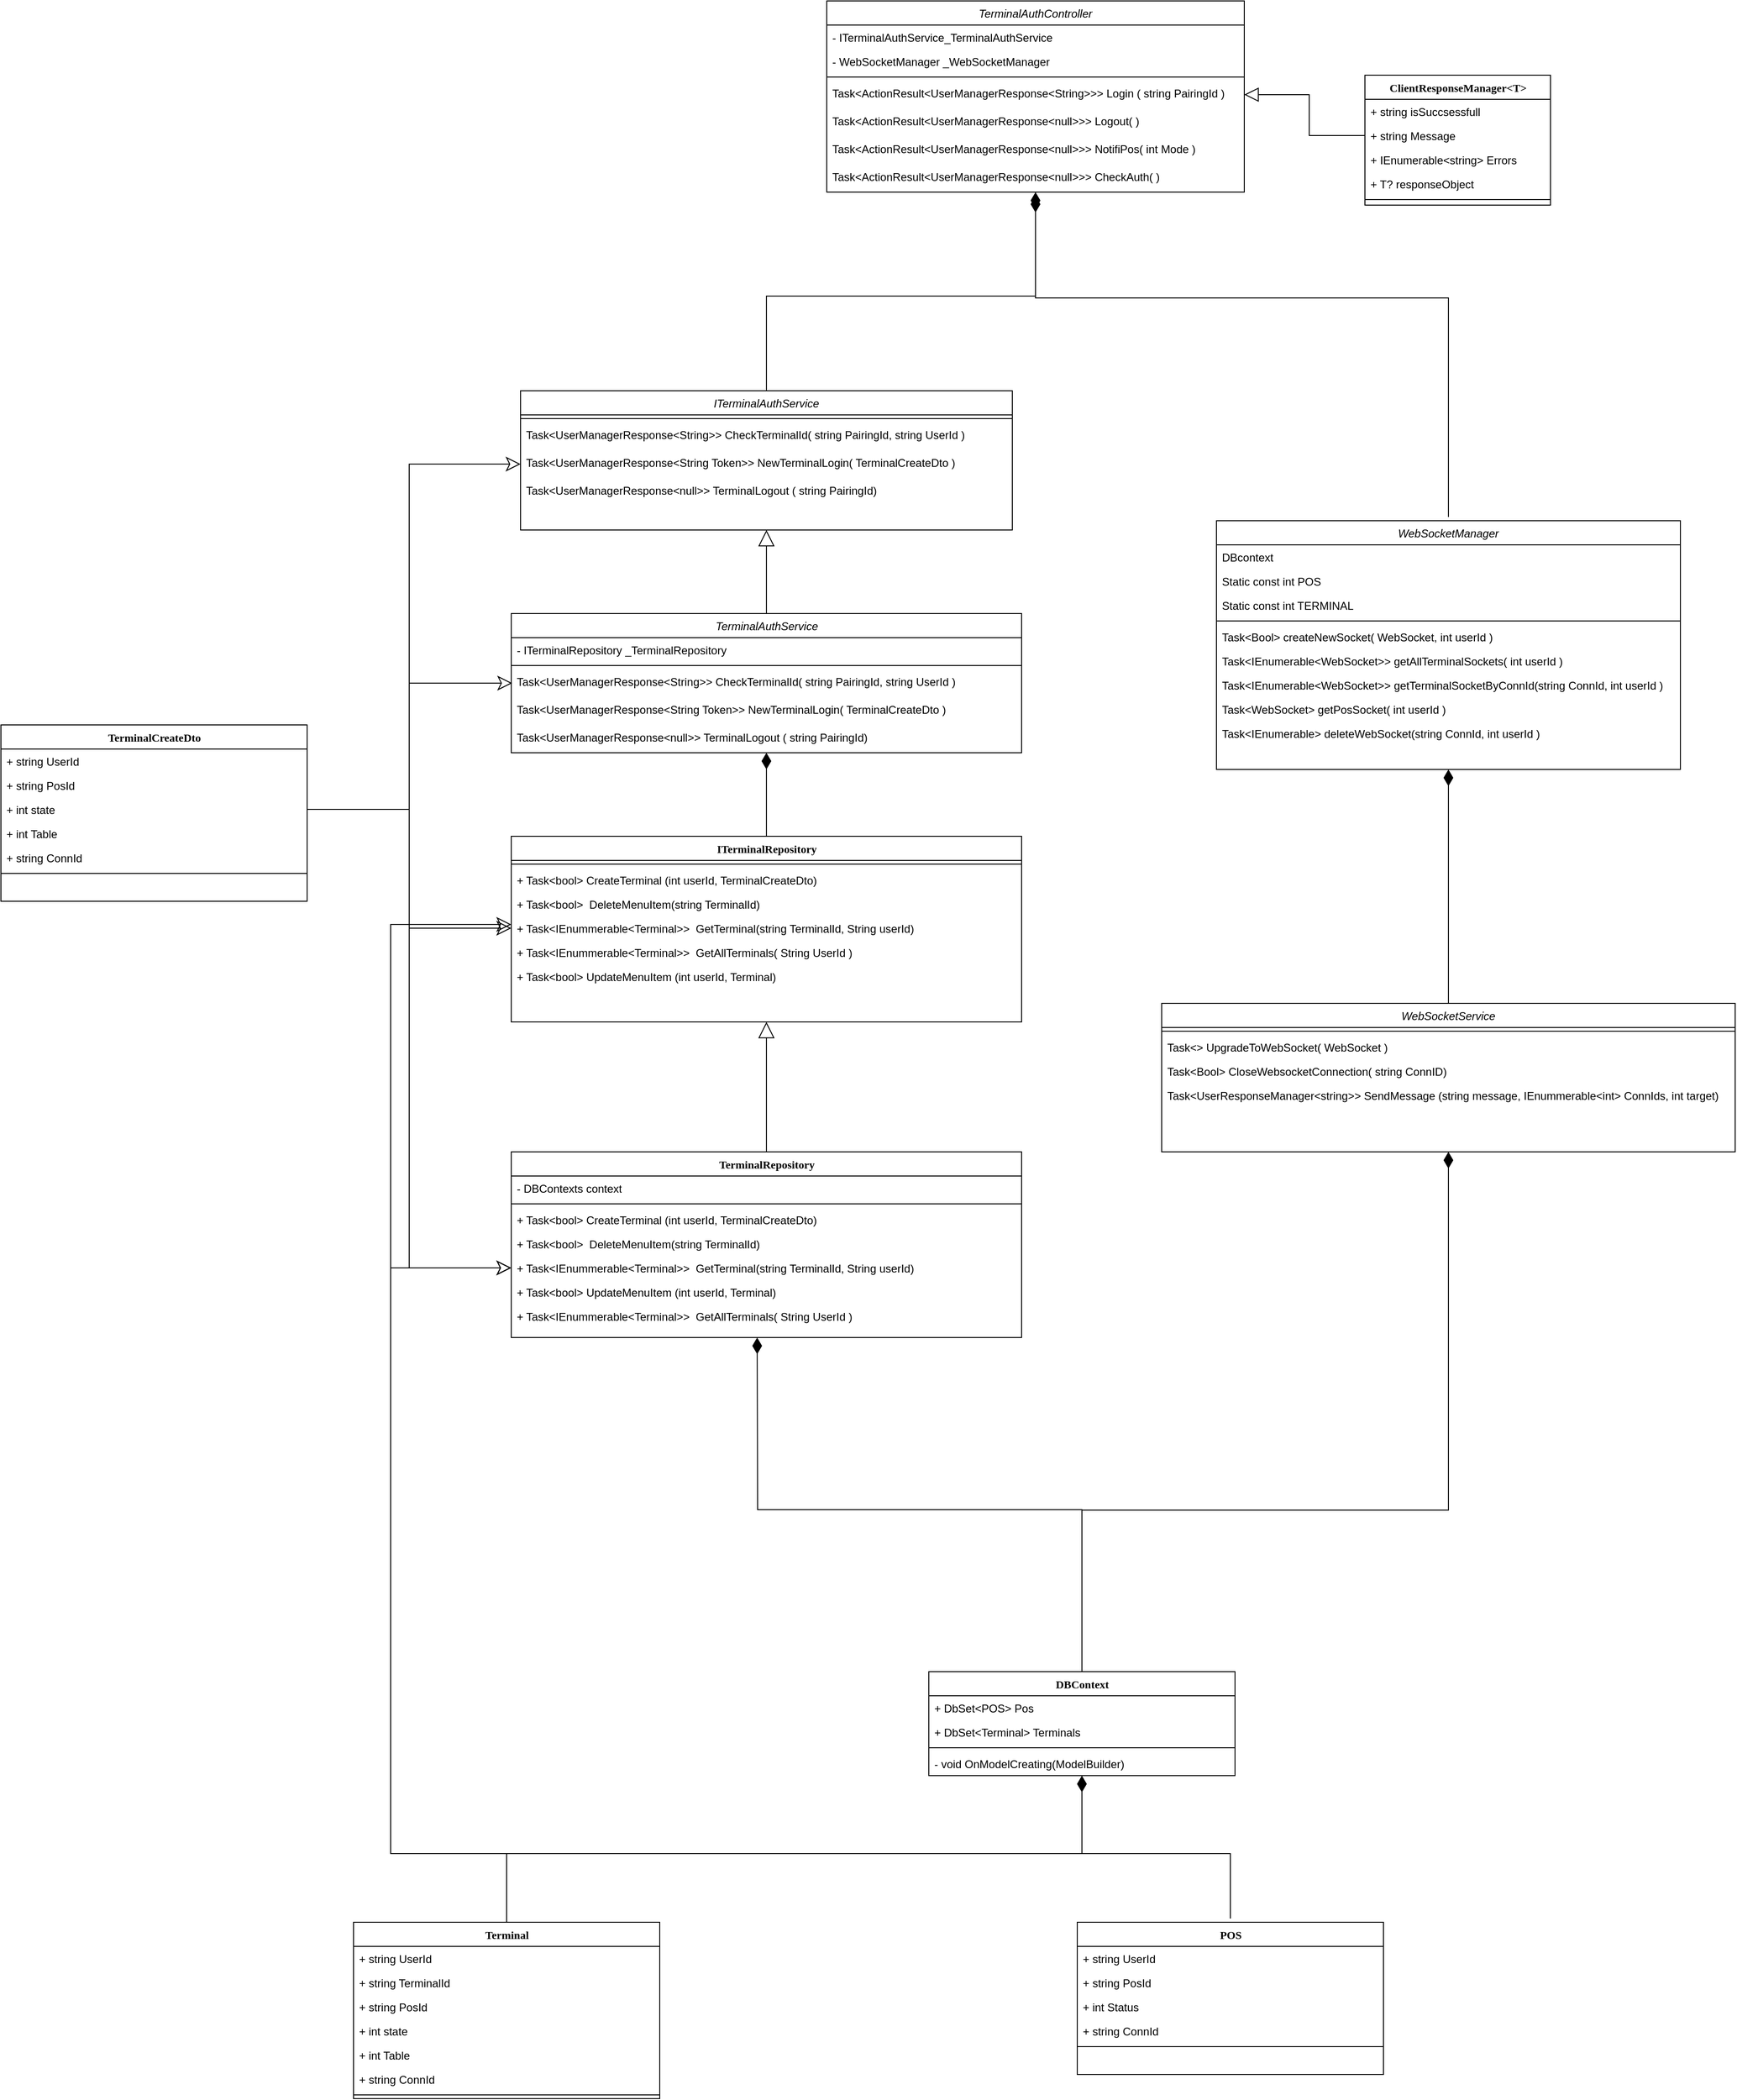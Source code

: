 <mxfile version="14.1.8" type="device"><diagram id="C5RBs43oDa-KdzZeNtuy" name="Page-1"><mxGraphModel dx="2500" dy="878" grid="1" gridSize="10" guides="1" tooltips="1" connect="1" arrows="1" fold="1" page="1" pageScale="1" pageWidth="827" pageHeight="1169" math="0" shadow="0"><root><mxCell id="WIyWlLk6GJQsqaUBKTNV-0"/><mxCell id="WIyWlLk6GJQsqaUBKTNV-1" parent="WIyWlLk6GJQsqaUBKTNV-0"/><mxCell id="v1z47Ozst79ENDVRnpWq-0" value="TerminalAuthController" style="swimlane;fontStyle=2;align=center;verticalAlign=top;childLayout=stackLayout;horizontal=1;startSize=26;horizontalStack=0;resizeParent=1;resizeLast=0;collapsible=1;marginBottom=0;rounded=0;shadow=0;strokeWidth=1;" vertex="1" parent="WIyWlLk6GJQsqaUBKTNV-1"><mxGeometry x="220" y="70" width="450" height="206" as="geometry"><mxRectangle x="230" y="140" width="160" height="26" as="alternateBounds"/></mxGeometry></mxCell><mxCell id="v1z47Ozst79ENDVRnpWq-1" value="- ITerminalAuthService_TerminalAuthService" style="text;align=left;verticalAlign=top;spacingLeft=4;spacingRight=4;overflow=hidden;rotatable=0;points=[[0,0.5],[1,0.5]];portConstraint=eastwest;rounded=0;shadow=0;html=0;" vertex="1" parent="v1z47Ozst79ENDVRnpWq-0"><mxGeometry y="26" width="450" height="26" as="geometry"/></mxCell><mxCell id="v1z47Ozst79ENDVRnpWq-83" value="- WebSocketManager _WebSocketManager" style="text;align=left;verticalAlign=top;spacingLeft=4;spacingRight=4;overflow=hidden;rotatable=0;points=[[0,0.5],[1,0.5]];portConstraint=eastwest;rounded=0;shadow=0;html=0;" vertex="1" parent="v1z47Ozst79ENDVRnpWq-0"><mxGeometry y="52" width="450" height="26" as="geometry"/></mxCell><mxCell id="v1z47Ozst79ENDVRnpWq-2" value="" style="line;html=1;strokeWidth=1;align=left;verticalAlign=middle;spacingTop=-1;spacingLeft=3;spacingRight=3;rotatable=0;labelPosition=right;points=[];portConstraint=eastwest;" vertex="1" parent="v1z47Ozst79ENDVRnpWq-0"><mxGeometry y="78" width="450" height="8" as="geometry"/></mxCell><mxCell id="v1z47Ozst79ENDVRnpWq-3" value="Task&lt;ActionResult&lt;UserManagerResponse&lt;String&gt;&gt;&gt; Login ( string PairingId )  " style="text;align=left;verticalAlign=top;spacingLeft=4;spacingRight=4;overflow=hidden;rotatable=0;points=[[0,0.5],[1,0.5]];portConstraint=eastwest;" vertex="1" parent="v1z47Ozst79ENDVRnpWq-0"><mxGeometry y="86" width="450" height="30" as="geometry"/></mxCell><mxCell id="v1z47Ozst79ENDVRnpWq-4" value="Task&lt;ActionResult&lt;UserManagerResponse&lt;null&gt;&gt;&gt; Logout( )  " style="text;align=left;verticalAlign=top;spacingLeft=4;spacingRight=4;overflow=hidden;rotatable=0;points=[[0,0.5],[1,0.5]];portConstraint=eastwest;" vertex="1" parent="v1z47Ozst79ENDVRnpWq-0"><mxGeometry y="116" width="450" height="30" as="geometry"/></mxCell><mxCell id="v1z47Ozst79ENDVRnpWq-84" value="Task&lt;ActionResult&lt;UserManagerResponse&lt;null&gt;&gt;&gt; NotifiPos( int Mode )  " style="text;align=left;verticalAlign=top;spacingLeft=4;spacingRight=4;overflow=hidden;rotatable=0;points=[[0,0.5],[1,0.5]];portConstraint=eastwest;" vertex="1" parent="v1z47Ozst79ENDVRnpWq-0"><mxGeometry y="146" width="450" height="30" as="geometry"/></mxCell><mxCell id="v1z47Ozst79ENDVRnpWq-5" value="Task&lt;ActionResult&lt;UserManagerResponse&lt;null&gt;&gt;&gt; CheckAuth( )  " style="text;align=left;verticalAlign=top;spacingLeft=4;spacingRight=4;overflow=hidden;rotatable=0;points=[[0,0.5],[1,0.5]];portConstraint=eastwest;" vertex="1" parent="v1z47Ozst79ENDVRnpWq-0"><mxGeometry y="176" width="450" height="30" as="geometry"/></mxCell><mxCell id="v1z47Ozst79ENDVRnpWq-10" value="ClientResponseManager&amp;lt;T&amp;gt;" style="swimlane;html=1;fontStyle=1;align=center;verticalAlign=top;childLayout=stackLayout;horizontal=1;startSize=26;horizontalStack=0;resizeParent=1;resizeLast=0;collapsible=1;marginBottom=0;swimlaneFillColor=#ffffff;rounded=0;shadow=0;comic=0;labelBackgroundColor=none;strokeWidth=1;fillColor=none;fontFamily=Verdana;fontSize=12" vertex="1" parent="WIyWlLk6GJQsqaUBKTNV-1"><mxGeometry x="800" y="150" width="200" height="140" as="geometry"/></mxCell><mxCell id="v1z47Ozst79ENDVRnpWq-11" value="+ string isSuccsessfull" style="text;html=1;strokeColor=none;fillColor=none;align=left;verticalAlign=top;spacingLeft=4;spacingRight=4;whiteSpace=wrap;overflow=hidden;rotatable=0;points=[[0,0.5],[1,0.5]];portConstraint=eastwest;" vertex="1" parent="v1z47Ozst79ENDVRnpWq-10"><mxGeometry y="26" width="200" height="26" as="geometry"/></mxCell><mxCell id="v1z47Ozst79ENDVRnpWq-12" value="+ string Message&lt;span style=&quot;color: rgba(0 , 0 , 0 , 0) ; font-family: monospace ; font-size: 0px&quot;&gt;%3CmxGraphModel%3E%3Croot%3E%3CmxCell%20id%3D%220%22%2F%3E%3CmxCell%20id%3D%221%22%20parent%3D%220%22%2F%3E%3CmxCell%20id%3D%222%22%20value%3D%22%2B%20string%20isSuccsessfull%22%20style%3D%22text%3Bhtml%3D1%3BstrokeColor%3Dnone%3BfillColor%3Dnone%3Balign%3Dleft%3BverticalAlign%3Dtop%3BspacingLeft%3D4%3BspacingRight%3D4%3BwhiteSpace%3Dwrap%3Boverflow%3Dhidden%3Brotatable%3D0%3Bpoints%3D%5B%5B0%2C0.5%5D%2C%5B1%2C0.5%5D%5D%3BportConstraint%3Deastwest%3B%22%20vertex%3D%221%22%20parent%3D%221%22%3E%3CmxGeometry%20x%3D%22610%22%20y%3D%22346%22%20width%3D%22170%22%20height%3D%2226%22%20as%3D%22geometry%22%2F%3E%3C%2FmxCell%3E%3C%2Froot%3E%3C%2FmxGraphModel%3E&lt;/span&gt;" style="text;html=1;strokeColor=none;fillColor=none;align=left;verticalAlign=top;spacingLeft=4;spacingRight=4;whiteSpace=wrap;overflow=hidden;rotatable=0;points=[[0,0.5],[1,0.5]];portConstraint=eastwest;" vertex="1" parent="v1z47Ozst79ENDVRnpWq-10"><mxGeometry y="52" width="200" height="26" as="geometry"/></mxCell><mxCell id="v1z47Ozst79ENDVRnpWq-13" value="+ IEnumerable&amp;lt;string&amp;gt; Errors&lt;span style=&quot;color: rgba(0 , 0 , 0 , 0) ; font-family: monospace ; font-size: 0px&quot;&gt;%mxGraphModel%3E%3Croot%3E%3CmxCell%20id%3D%220%22%2F%3E%3CmxCell%20id%3D%221%22%20parent%3D%220%22%2F%3E%3CmxCell%20id%3D%222%22%20value%3D%22%2B%20string%20isSuccsessfull%22%20style%3D%22text%3Bhtml%3D1%3BstrokeColor%3Dnone%3BfillColor%3Dnone%3Balign%3Dleft%3BverticalAlign%3Dtop%3BspacingLeft%3D4%3BspacingRight%3D4%3BwhiteSpace%3Dwrap%3Boverflow%3Dhidden%3Brotatable%3D0%3Bpoints%3D%5B%5B0%2C0.5%5D%2C%5B1%2C0.5%5D%5D%3BportConstraint%3Deastwest%3B%22%20vertex%3D%221%22%20parent%3D%221%22%3E%3CmxGeometry%20x%3D%22610%22%20y%3D%22346%22%20width%3D%22170%22%20height%3D%2226%22%20as%3D%22geometry%22%2F%3E%3C%2FmxCell%3E%3C%2Froot%3E%3C%2Fm&lt;/span&gt;" style="text;html=1;strokeColor=none;fillColor=none;align=left;verticalAlign=top;spacingLeft=4;spacingRight=4;whiteSpace=wrap;overflow=hidden;rotatable=0;points=[[0,0.5],[1,0.5]];portConstraint=eastwest;" vertex="1" parent="v1z47Ozst79ENDVRnpWq-10"><mxGeometry y="78" width="200" height="26" as="geometry"/></mxCell><mxCell id="v1z47Ozst79ENDVRnpWq-14" value="+ T? responseObject" style="text;html=1;strokeColor=none;fillColor=none;align=left;verticalAlign=top;spacingLeft=4;spacingRight=4;whiteSpace=wrap;overflow=hidden;rotatable=0;points=[[0,0.5],[1,0.5]];portConstraint=eastwest;" vertex="1" parent="v1z47Ozst79ENDVRnpWq-10"><mxGeometry y="104" width="200" height="26" as="geometry"/></mxCell><mxCell id="v1z47Ozst79ENDVRnpWq-15" value="" style="line;html=1;strokeWidth=1;fillColor=none;align=left;verticalAlign=middle;spacingTop=-1;spacingLeft=3;spacingRight=3;rotatable=0;labelPosition=right;points=[];portConstraint=eastwest;" vertex="1" parent="v1z47Ozst79ENDVRnpWq-10"><mxGeometry y="130" width="200" height="8" as="geometry"/></mxCell><mxCell id="v1z47Ozst79ENDVRnpWq-16" style="edgeStyle=orthogonalEdgeStyle;rounded=0;orthogonalLoop=1;jettySize=auto;html=1;exitX=0;exitY=0.5;exitDx=0;exitDy=0;entryX=1;entryY=0.5;entryDx=0;entryDy=0;endArrow=block;endFill=0;endSize=13;" edge="1" parent="WIyWlLk6GJQsqaUBKTNV-1" source="v1z47Ozst79ENDVRnpWq-12" target="v1z47Ozst79ENDVRnpWq-3"><mxGeometry relative="1" as="geometry"/></mxCell><mxCell id="v1z47Ozst79ENDVRnpWq-17" style="edgeStyle=orthogonalEdgeStyle;rounded=0;orthogonalLoop=1;jettySize=auto;html=1;endArrow=diamondThin;endFill=1;endSize=15;entryX=0.5;entryY=1;entryDx=0;entryDy=0;" edge="1" parent="WIyWlLk6GJQsqaUBKTNV-1" source="v1z47Ozst79ENDVRnpWq-18" target="v1z47Ozst79ENDVRnpWq-0"><mxGeometry relative="1" as="geometry"><mxPoint x="445" y="300" as="targetPoint"/></mxGeometry></mxCell><mxCell id="v1z47Ozst79ENDVRnpWq-18" value="ITerminalAuthService" style="swimlane;fontStyle=2;align=center;verticalAlign=top;childLayout=stackLayout;horizontal=1;startSize=26;horizontalStack=0;resizeParent=1;resizeLast=0;collapsible=1;marginBottom=0;rounded=0;shadow=0;strokeWidth=1;" vertex="1" parent="WIyWlLk6GJQsqaUBKTNV-1"><mxGeometry x="-110" y="490" width="530" height="150" as="geometry"><mxRectangle x="230" y="140" width="160" height="26" as="alternateBounds"/></mxGeometry></mxCell><mxCell id="v1z47Ozst79ENDVRnpWq-19" value="" style="line;html=1;strokeWidth=1;align=left;verticalAlign=middle;spacingTop=-1;spacingLeft=3;spacingRight=3;rotatable=0;labelPosition=right;points=[];portConstraint=eastwest;" vertex="1" parent="v1z47Ozst79ENDVRnpWq-18"><mxGeometry y="26" width="530" height="8" as="geometry"/></mxCell><mxCell id="v1z47Ozst79ENDVRnpWq-20" value="Task&lt;UserManagerResponse&lt;String&gt;&gt; CheckTerminalId( string PairingId, string UserId )  " style="text;align=left;verticalAlign=top;spacingLeft=4;spacingRight=4;overflow=hidden;rotatable=0;points=[[0,0.5],[1,0.5]];portConstraint=eastwest;" vertex="1" parent="v1z47Ozst79ENDVRnpWq-18"><mxGeometry y="34" width="530" height="30" as="geometry"/></mxCell><mxCell id="v1z47Ozst79ENDVRnpWq-120" value="Task&lt;UserManagerResponse&lt;String Token&gt;&gt; NewTerminalLogin( TerminalCreateDto )  " style="text;align=left;verticalAlign=top;spacingLeft=4;spacingRight=4;overflow=hidden;rotatable=0;points=[[0,0.5],[1,0.5]];portConstraint=eastwest;" vertex="1" parent="v1z47Ozst79ENDVRnpWq-18"><mxGeometry y="64" width="530" height="30" as="geometry"/></mxCell><mxCell id="v1z47Ozst79ENDVRnpWq-21" value="Task&lt;UserManagerResponse&lt;null&gt;&gt; TerminalLogout ( string PairingId)  " style="text;align=left;verticalAlign=top;spacingLeft=4;spacingRight=4;overflow=hidden;rotatable=0;points=[[0,0.5],[1,0.5]];portConstraint=eastwest;" vertex="1" parent="v1z47Ozst79ENDVRnpWq-18"><mxGeometry y="94" width="530" height="30" as="geometry"/></mxCell><mxCell id="v1z47Ozst79ENDVRnpWq-22" style="edgeStyle=orthogonalEdgeStyle;rounded=0;orthogonalLoop=1;jettySize=auto;html=1;exitX=0.5;exitY=0;exitDx=0;exitDy=0;endArrow=diamondThin;endFill=1;endSize=15;" edge="1" parent="WIyWlLk6GJQsqaUBKTNV-1" source="v1z47Ozst79ENDVRnpWq-24"><mxGeometry relative="1" as="geometry"><mxPoint x="145" y="1510" as="targetPoint"/></mxGeometry></mxCell><mxCell id="v1z47Ozst79ENDVRnpWq-23" style="edgeStyle=orthogonalEdgeStyle;rounded=0;orthogonalLoop=1;jettySize=auto;html=1;exitX=0.5;exitY=0;exitDx=0;exitDy=0;entryX=0.5;entryY=1;entryDx=0;entryDy=0;endArrow=diamondThin;endFill=1;endSize=15;" edge="1" parent="WIyWlLk6GJQsqaUBKTNV-1" target="v1z47Ozst79ENDVRnpWq-51"><mxGeometry relative="1" as="geometry"><mxPoint x="495" y="1866" as="sourcePoint"/><mxPoint x="890.0" y="1416" as="targetPoint"/><Array as="points"><mxPoint x="495" y="1696"/><mxPoint x="890" y="1696"/></Array></mxGeometry></mxCell><mxCell id="v1z47Ozst79ENDVRnpWq-24" value="DBContext" style="swimlane;html=1;fontStyle=1;align=center;verticalAlign=top;childLayout=stackLayout;horizontal=1;startSize=26;horizontalStack=0;resizeParent=1;resizeLast=0;collapsible=1;marginBottom=0;swimlaneFillColor=#ffffff;rounded=0;shadow=0;comic=0;labelBackgroundColor=none;strokeWidth=1;fillColor=none;fontFamily=Verdana;fontSize=12" vertex="1" parent="WIyWlLk6GJQsqaUBKTNV-1"><mxGeometry x="330" y="1870" width="330" height="112" as="geometry"/></mxCell><mxCell id="v1z47Ozst79ENDVRnpWq-25" value="+&amp;nbsp;DbSet&amp;lt;POS&amp;gt; Pos" style="text;html=1;strokeColor=none;fillColor=none;align=left;verticalAlign=top;spacingLeft=4;spacingRight=4;whiteSpace=wrap;overflow=hidden;rotatable=0;points=[[0,0.5],[1,0.5]];portConstraint=eastwest;" vertex="1" parent="v1z47Ozst79ENDVRnpWq-24"><mxGeometry y="26" width="330" height="26" as="geometry"/></mxCell><mxCell id="v1z47Ozst79ENDVRnpWq-26" value="+&amp;nbsp;DbSet&amp;lt;Terminal&amp;gt; Terminals" style="text;html=1;strokeColor=none;fillColor=none;align=left;verticalAlign=top;spacingLeft=4;spacingRight=4;whiteSpace=wrap;overflow=hidden;rotatable=0;points=[[0,0.5],[1,0.5]];portConstraint=eastwest;" vertex="1" parent="v1z47Ozst79ENDVRnpWq-24"><mxGeometry y="52" width="330" height="26" as="geometry"/></mxCell><mxCell id="v1z47Ozst79ENDVRnpWq-27" value="" style="line;html=1;strokeWidth=1;fillColor=none;align=left;verticalAlign=middle;spacingTop=-1;spacingLeft=3;spacingRight=3;rotatable=0;labelPosition=right;points=[];portConstraint=eastwest;" vertex="1" parent="v1z47Ozst79ENDVRnpWq-24"><mxGeometry y="78" width="330" height="8" as="geometry"/></mxCell><mxCell id="v1z47Ozst79ENDVRnpWq-28" value="- void OnModelCreating(ModelBuilder)" style="text;html=1;strokeColor=none;fillColor=none;align=left;verticalAlign=top;spacingLeft=4;spacingRight=4;whiteSpace=wrap;overflow=hidden;rotatable=0;points=[[0,0.5],[1,0.5]];portConstraint=eastwest;" vertex="1" parent="v1z47Ozst79ENDVRnpWq-24"><mxGeometry y="86" width="330" height="26" as="geometry"/></mxCell><mxCell id="v1z47Ozst79ENDVRnpWq-29" style="edgeStyle=orthogonalEdgeStyle;rounded=0;orthogonalLoop=1;jettySize=auto;html=1;exitX=0.5;exitY=0;exitDx=0;exitDy=0;entryX=0.5;entryY=1;entryDx=0;entryDy=0;endArrow=block;endFill=0;endSize=15;" edge="1" parent="WIyWlLk6GJQsqaUBKTNV-1" source="v1z47Ozst79ENDVRnpWq-30" target="v1z47Ozst79ENDVRnpWq-18"><mxGeometry relative="1" as="geometry"/></mxCell><mxCell id="v1z47Ozst79ENDVRnpWq-30" value="&lt;span style=&quot;font-family: &amp;#34;helvetica&amp;#34; ; font-style: italic ; font-weight: 400&quot;&gt;TerminalAuthService&lt;/span&gt;" style="swimlane;html=1;fontStyle=1;align=center;verticalAlign=top;childLayout=stackLayout;horizontal=1;startSize=26;horizontalStack=0;resizeParent=1;resizeLast=0;collapsible=1;marginBottom=0;swimlaneFillColor=#ffffff;rounded=0;shadow=0;comic=0;labelBackgroundColor=none;strokeWidth=1;fillColor=none;fontFamily=Verdana;fontSize=12" vertex="1" parent="WIyWlLk6GJQsqaUBKTNV-1"><mxGeometry x="-120" y="730" width="550" height="150" as="geometry"/></mxCell><mxCell id="v1z47Ozst79ENDVRnpWq-31" value="- ITerminalRepository _TerminalRepository" style="text;align=left;verticalAlign=top;spacingLeft=4;spacingRight=4;overflow=hidden;rotatable=0;points=[[0,0.5],[1,0.5]];portConstraint=eastwest;rounded=0;shadow=0;html=0;" vertex="1" parent="v1z47Ozst79ENDVRnpWq-30"><mxGeometry y="26" width="550" height="26" as="geometry"/></mxCell><mxCell id="v1z47Ozst79ENDVRnpWq-32" value="" style="line;html=1;strokeWidth=1;fillColor=none;align=left;verticalAlign=middle;spacingTop=-1;spacingLeft=3;spacingRight=3;rotatable=0;labelPosition=right;points=[];portConstraint=eastwest;" vertex="1" parent="v1z47Ozst79ENDVRnpWq-30"><mxGeometry y="52" width="550" height="8" as="geometry"/></mxCell><mxCell id="v1z47Ozst79ENDVRnpWq-85" value="Task&lt;UserManagerResponse&lt;String&gt;&gt; CheckTerminalId( string PairingId, string UserId )  " style="text;align=left;verticalAlign=top;spacingLeft=4;spacingRight=4;overflow=hidden;rotatable=0;points=[[0,0.5],[1,0.5]];portConstraint=eastwest;" vertex="1" parent="v1z47Ozst79ENDVRnpWq-30"><mxGeometry y="60" width="550" height="30" as="geometry"/></mxCell><mxCell id="v1z47Ozst79ENDVRnpWq-129" value="Task&lt;UserManagerResponse&lt;String Token&gt;&gt; NewTerminalLogin( TerminalCreateDto )  " style="text;align=left;verticalAlign=top;spacingLeft=4;spacingRight=4;overflow=hidden;rotatable=0;points=[[0,0.5],[1,0.5]];portConstraint=eastwest;" vertex="1" parent="v1z47Ozst79ENDVRnpWq-30"><mxGeometry y="90" width="550" height="30" as="geometry"/></mxCell><mxCell id="v1z47Ozst79ENDVRnpWq-86" value="Task&lt;UserManagerResponse&lt;null&gt;&gt; TerminalLogout ( string PairingId)  " style="text;align=left;verticalAlign=top;spacingLeft=4;spacingRight=4;overflow=hidden;rotatable=0;points=[[0,0.5],[1,0.5]];portConstraint=eastwest;" vertex="1" parent="v1z47Ozst79ENDVRnpWq-30"><mxGeometry y="120" width="550" height="30" as="geometry"/></mxCell><mxCell id="v1z47Ozst79ENDVRnpWq-35" style="edgeStyle=orthogonalEdgeStyle;rounded=0;orthogonalLoop=1;jettySize=auto;html=1;exitX=0.5;exitY=0;exitDx=0;exitDy=0;entryX=0.5;entryY=1;entryDx=0;entryDy=0;endArrow=block;endFill=0;endSize=15;" edge="1" parent="WIyWlLk6GJQsqaUBKTNV-1" source="v1z47Ozst79ENDVRnpWq-36" target="v1z47Ozst79ENDVRnpWq-44"><mxGeometry relative="1" as="geometry"/></mxCell><mxCell id="v1z47Ozst79ENDVRnpWq-36" value="TerminalRepository" style="swimlane;html=1;fontStyle=1;align=center;verticalAlign=top;childLayout=stackLayout;horizontal=1;startSize=26;horizontalStack=0;resizeParent=1;resizeLast=0;collapsible=1;marginBottom=0;swimlaneFillColor=#ffffff;rounded=0;shadow=0;comic=0;labelBackgroundColor=none;strokeWidth=1;fillColor=none;fontFamily=Verdana;fontSize=12" vertex="1" parent="WIyWlLk6GJQsqaUBKTNV-1"><mxGeometry x="-120" y="1310" width="550" height="200" as="geometry"/></mxCell><mxCell id="v1z47Ozst79ENDVRnpWq-37" value="- DBContexts context&lt;br&gt;" style="text;html=1;strokeColor=none;fillColor=none;align=left;verticalAlign=top;spacingLeft=4;spacingRight=4;whiteSpace=wrap;overflow=hidden;rotatable=0;points=[[0,0.5],[1,0.5]];portConstraint=eastwest;" vertex="1" parent="v1z47Ozst79ENDVRnpWq-36"><mxGeometry y="26" width="550" height="26" as="geometry"/></mxCell><mxCell id="v1z47Ozst79ENDVRnpWq-38" value="" style="line;html=1;strokeWidth=1;fillColor=none;align=left;verticalAlign=middle;spacingTop=-1;spacingLeft=3;spacingRight=3;rotatable=0;labelPosition=right;points=[];portConstraint=eastwest;" vertex="1" parent="v1z47Ozst79ENDVRnpWq-36"><mxGeometry y="52" width="550" height="8" as="geometry"/></mxCell><mxCell id="v1z47Ozst79ENDVRnpWq-106" value="+ Task&amp;lt;bool&amp;gt; CreateTerminal (int userId, TerminalCreateDto)" style="text;html=1;strokeColor=none;fillColor=none;align=left;verticalAlign=top;spacingLeft=4;spacingRight=4;whiteSpace=wrap;overflow=hidden;rotatable=0;points=[[0,0.5],[1,0.5]];portConstraint=eastwest;" vertex="1" parent="v1z47Ozst79ENDVRnpWq-36"><mxGeometry y="60" width="550" height="26" as="geometry"/></mxCell><mxCell id="v1z47Ozst79ENDVRnpWq-107" value="+ Task&amp;lt;bool&amp;gt;&amp;nbsp; DeleteMenuItem(string TerminalId)" style="text;html=1;strokeColor=none;fillColor=none;align=left;verticalAlign=top;spacingLeft=4;spacingRight=4;whiteSpace=wrap;overflow=hidden;rotatable=0;points=[[0,0.5],[1,0.5]];portConstraint=eastwest;" vertex="1" parent="v1z47Ozst79ENDVRnpWq-36"><mxGeometry y="86" width="550" height="26" as="geometry"/></mxCell><mxCell id="v1z47Ozst79ENDVRnpWq-108" value="+ Task&amp;lt;IEnummerable&amp;lt;Terminal&amp;gt;&amp;gt;&amp;nbsp; GetTerminal(string TerminalId, String userId)" style="text;html=1;strokeColor=none;fillColor=none;align=left;verticalAlign=top;spacingLeft=4;spacingRight=4;whiteSpace=wrap;overflow=hidden;rotatable=0;points=[[0,0.5],[1,0.5]];portConstraint=eastwest;" vertex="1" parent="v1z47Ozst79ENDVRnpWq-36"><mxGeometry y="112" width="550" height="26" as="geometry"/></mxCell><mxCell id="v1z47Ozst79ENDVRnpWq-110" value="+ Task&amp;lt;bool&amp;gt; UpdateMenuItem (int userId, Terminal)" style="text;html=1;strokeColor=none;fillColor=none;align=left;verticalAlign=top;spacingLeft=4;spacingRight=4;whiteSpace=wrap;overflow=hidden;rotatable=0;points=[[0,0.5],[1,0.5]];portConstraint=eastwest;" vertex="1" parent="v1z47Ozst79ENDVRnpWq-36"><mxGeometry y="138" width="550" height="26" as="geometry"/></mxCell><mxCell id="v1z47Ozst79ENDVRnpWq-109" value="+ Task&amp;lt;IEnummerable&amp;lt;Terminal&amp;gt;&amp;gt;&amp;nbsp; GetAllTerminals( String UserId )" style="text;html=1;strokeColor=none;fillColor=none;align=left;verticalAlign=top;spacingLeft=4;spacingRight=4;whiteSpace=wrap;overflow=hidden;rotatable=0;points=[[0,0.5],[1,0.5]];portConstraint=eastwest;" vertex="1" parent="v1z47Ozst79ENDVRnpWq-36"><mxGeometry y="164" width="550" height="26" as="geometry"/></mxCell><mxCell id="v1z47Ozst79ENDVRnpWq-43" style="edgeStyle=orthogonalEdgeStyle;rounded=0;orthogonalLoop=1;jettySize=auto;html=1;exitX=0.5;exitY=0;exitDx=0;exitDy=0;entryX=0.5;entryY=1;entryDx=0;entryDy=0;endArrow=diamondThin;endFill=1;endSize=15;" edge="1" parent="WIyWlLk6GJQsqaUBKTNV-1" source="v1z47Ozst79ENDVRnpWq-44" target="v1z47Ozst79ENDVRnpWq-30"><mxGeometry relative="1" as="geometry"/></mxCell><mxCell id="v1z47Ozst79ENDVRnpWq-44" value="ITerminalRepository" style="swimlane;html=1;fontStyle=1;align=center;verticalAlign=top;childLayout=stackLayout;horizontal=1;startSize=26;horizontalStack=0;resizeParent=1;resizeLast=0;collapsible=1;marginBottom=0;swimlaneFillColor=#ffffff;rounded=0;shadow=0;comic=0;labelBackgroundColor=none;strokeWidth=1;fillColor=none;fontFamily=Verdana;fontSize=12" vertex="1" parent="WIyWlLk6GJQsqaUBKTNV-1"><mxGeometry x="-120" y="970" width="550" height="200" as="geometry"/></mxCell><mxCell id="v1z47Ozst79ENDVRnpWq-45" value="" style="line;html=1;strokeWidth=1;fillColor=none;align=left;verticalAlign=middle;spacingTop=-1;spacingLeft=3;spacingRight=3;rotatable=0;labelPosition=right;points=[];portConstraint=eastwest;" vertex="1" parent="v1z47Ozst79ENDVRnpWq-44"><mxGeometry y="26" width="550" height="8" as="geometry"/></mxCell><mxCell id="v1z47Ozst79ENDVRnpWq-87" value="+ Task&amp;lt;bool&amp;gt; CreateTerminal (int userId, TerminalCreateDto)" style="text;html=1;strokeColor=none;fillColor=none;align=left;verticalAlign=top;spacingLeft=4;spacingRight=4;whiteSpace=wrap;overflow=hidden;rotatable=0;points=[[0,0.5],[1,0.5]];portConstraint=eastwest;" vertex="1" parent="v1z47Ozst79ENDVRnpWq-44"><mxGeometry y="34" width="550" height="26" as="geometry"/></mxCell><mxCell id="v1z47Ozst79ENDVRnpWq-90" value="+ Task&amp;lt;bool&amp;gt;&amp;nbsp; DeleteMenuItem(string TerminalId)" style="text;html=1;strokeColor=none;fillColor=none;align=left;verticalAlign=top;spacingLeft=4;spacingRight=4;whiteSpace=wrap;overflow=hidden;rotatable=0;points=[[0,0.5],[1,0.5]];portConstraint=eastwest;" vertex="1" parent="v1z47Ozst79ENDVRnpWq-44"><mxGeometry y="60" width="550" height="26" as="geometry"/></mxCell><mxCell id="v1z47Ozst79ENDVRnpWq-89" value="+ Task&amp;lt;IEnummerable&amp;lt;Terminal&amp;gt;&amp;gt;&amp;nbsp; GetTerminal(string TerminalId, String userId)" style="text;html=1;strokeColor=none;fillColor=none;align=left;verticalAlign=top;spacingLeft=4;spacingRight=4;whiteSpace=wrap;overflow=hidden;rotatable=0;points=[[0,0.5],[1,0.5]];portConstraint=eastwest;" vertex="1" parent="v1z47Ozst79ENDVRnpWq-44"><mxGeometry y="86" width="550" height="26" as="geometry"/></mxCell><mxCell id="v1z47Ozst79ENDVRnpWq-91" value="+ Task&amp;lt;IEnummerable&amp;lt;Terminal&amp;gt;&amp;gt;&amp;nbsp; GetAllTerminals( String UserId )" style="text;html=1;strokeColor=none;fillColor=none;align=left;verticalAlign=top;spacingLeft=4;spacingRight=4;whiteSpace=wrap;overflow=hidden;rotatable=0;points=[[0,0.5],[1,0.5]];portConstraint=eastwest;" vertex="1" parent="v1z47Ozst79ENDVRnpWq-44"><mxGeometry y="112" width="550" height="26" as="geometry"/></mxCell><mxCell id="v1z47Ozst79ENDVRnpWq-88" value="+ Task&amp;lt;bool&amp;gt; UpdateMenuItem (int userId, Terminal)" style="text;html=1;strokeColor=none;fillColor=none;align=left;verticalAlign=top;spacingLeft=4;spacingRight=4;whiteSpace=wrap;overflow=hidden;rotatable=0;points=[[0,0.5],[1,0.5]];portConstraint=eastwest;" vertex="1" parent="v1z47Ozst79ENDVRnpWq-44"><mxGeometry y="138" width="550" height="26" as="geometry"/></mxCell><mxCell id="v1z47Ozst79ENDVRnpWq-50" style="edgeStyle=orthogonalEdgeStyle;rounded=0;orthogonalLoop=1;jettySize=auto;html=1;exitX=0.5;exitY=0;exitDx=0;exitDy=0;entryX=0.5;entryY=1;entryDx=0;entryDy=0;endArrow=diamondThin;endFill=1;endSize=15;" edge="1" parent="WIyWlLk6GJQsqaUBKTNV-1" source="v1z47Ozst79ENDVRnpWq-51" target="v1z47Ozst79ENDVRnpWq-57"><mxGeometry relative="1" as="geometry"/></mxCell><mxCell id="v1z47Ozst79ENDVRnpWq-51" value="WebSocketService" style="swimlane;fontStyle=2;align=center;verticalAlign=top;childLayout=stackLayout;horizontal=1;startSize=26;horizontalStack=0;resizeParent=1;resizeLast=0;collapsible=1;marginBottom=0;rounded=0;shadow=0;strokeWidth=1;" vertex="1" parent="WIyWlLk6GJQsqaUBKTNV-1"><mxGeometry x="580.94" y="1150" width="618.12" height="160" as="geometry"><mxRectangle x="230" y="140" width="160" height="26" as="alternateBounds"/></mxGeometry></mxCell><mxCell id="v1z47Ozst79ENDVRnpWq-52" value="" style="line;html=1;strokeWidth=1;align=left;verticalAlign=middle;spacingTop=-1;spacingLeft=3;spacingRight=3;rotatable=0;labelPosition=right;points=[];portConstraint=eastwest;" vertex="1" parent="v1z47Ozst79ENDVRnpWq-51"><mxGeometry y="26" width="618.12" height="8" as="geometry"/></mxCell><mxCell id="v1z47Ozst79ENDVRnpWq-53" value="Task&lt;&gt; UpgradeToWebSocket( WebSocket )" style="text;align=left;verticalAlign=top;spacingLeft=4;spacingRight=4;overflow=hidden;rotatable=0;points=[[0,0.5],[1,0.5]];portConstraint=eastwest;" vertex="1" parent="v1z47Ozst79ENDVRnpWq-51"><mxGeometry y="34" width="618.12" height="26" as="geometry"/></mxCell><mxCell id="v1z47Ozst79ENDVRnpWq-54" value="Task&lt;Bool&gt; CloseWebsocketConnection( string ConnID)" style="text;align=left;verticalAlign=top;spacingLeft=4;spacingRight=4;overflow=hidden;rotatable=0;points=[[0,0.5],[1,0.5]];portConstraint=eastwest;" vertex="1" parent="v1z47Ozst79ENDVRnpWq-51"><mxGeometry y="60" width="618.12" height="26" as="geometry"/></mxCell><mxCell id="v1z47Ozst79ENDVRnpWq-55" value="Task&lt;UserResponseManager&lt;string&gt;&gt; SendMessage (string message, IEnummerable&lt;int&gt; ConnIds, int target)" style="text;align=left;verticalAlign=top;spacingLeft=4;spacingRight=4;overflow=hidden;rotatable=0;points=[[0,0.5],[1,0.5]];portConstraint=eastwest;" vertex="1" parent="v1z47Ozst79ENDVRnpWq-51"><mxGeometry y="86" width="618.12" height="26" as="geometry"/></mxCell><mxCell id="v1z47Ozst79ENDVRnpWq-56" style="edgeStyle=orthogonalEdgeStyle;rounded=0;orthogonalLoop=1;jettySize=auto;html=1;exitX=0.5;exitY=0;exitDx=0;exitDy=0;endArrow=diamondThin;endFill=1;endSize=15;" edge="1" parent="WIyWlLk6GJQsqaUBKTNV-1"><mxGeometry relative="1" as="geometry"><mxPoint x="890" y="626" as="sourcePoint"/><mxPoint x="445" y="280" as="targetPoint"/><Array as="points"><mxPoint x="890" y="390"/><mxPoint x="445" y="390"/></Array></mxGeometry></mxCell><mxCell id="v1z47Ozst79ENDVRnpWq-57" value="WebSocketManager" style="swimlane;fontStyle=2;align=center;verticalAlign=top;childLayout=stackLayout;horizontal=1;startSize=26;horizontalStack=0;resizeParent=1;resizeLast=0;collapsible=1;marginBottom=0;rounded=0;shadow=0;strokeWidth=1;" vertex="1" parent="WIyWlLk6GJQsqaUBKTNV-1"><mxGeometry x="640" y="630" width="500" height="268" as="geometry"><mxRectangle x="230" y="140" width="160" height="26" as="alternateBounds"/></mxGeometry></mxCell><mxCell id="v1z47Ozst79ENDVRnpWq-58" value="DBcontext" style="text;align=left;verticalAlign=top;spacingLeft=4;spacingRight=4;overflow=hidden;rotatable=0;points=[[0,0.5],[1,0.5]];portConstraint=eastwest;rounded=0;shadow=0;html=0;" vertex="1" parent="v1z47Ozst79ENDVRnpWq-57"><mxGeometry y="26" width="500" height="26" as="geometry"/></mxCell><mxCell id="v1z47Ozst79ENDVRnpWq-59" value="Static const int POS" style="text;align=left;verticalAlign=top;spacingLeft=4;spacingRight=4;overflow=hidden;rotatable=0;points=[[0,0.5],[1,0.5]];portConstraint=eastwest;rounded=0;shadow=0;html=0;" vertex="1" parent="v1z47Ozst79ENDVRnpWq-57"><mxGeometry y="52" width="500" height="26" as="geometry"/></mxCell><mxCell id="v1z47Ozst79ENDVRnpWq-60" value="Static const int TERMINAL" style="text;align=left;verticalAlign=top;spacingLeft=4;spacingRight=4;overflow=hidden;rotatable=0;points=[[0,0.5],[1,0.5]];portConstraint=eastwest;rounded=0;shadow=0;html=0;" vertex="1" parent="v1z47Ozst79ENDVRnpWq-57"><mxGeometry y="78" width="500" height="26" as="geometry"/></mxCell><mxCell id="v1z47Ozst79ENDVRnpWq-61" value="" style="line;html=1;strokeWidth=1;align=left;verticalAlign=middle;spacingTop=-1;spacingLeft=3;spacingRight=3;rotatable=0;labelPosition=right;points=[];portConstraint=eastwest;" vertex="1" parent="v1z47Ozst79ENDVRnpWq-57"><mxGeometry y="104" width="500" height="8" as="geometry"/></mxCell><mxCell id="v1z47Ozst79ENDVRnpWq-62" value="Task&lt;Bool&gt; createNewSocket( WebSocket, int userId )" style="text;align=left;verticalAlign=top;spacingLeft=4;spacingRight=4;overflow=hidden;rotatable=0;points=[[0,0.5],[1,0.5]];portConstraint=eastwest;" vertex="1" parent="v1z47Ozst79ENDVRnpWq-57"><mxGeometry y="112" width="500" height="26" as="geometry"/></mxCell><mxCell id="v1z47Ozst79ENDVRnpWq-63" value="Task&lt;IEnumerable&lt;WebSocket&gt;&gt; getAllTerminalSockets( int userId )" style="text;align=left;verticalAlign=top;spacingLeft=4;spacingRight=4;overflow=hidden;rotatable=0;points=[[0,0.5],[1,0.5]];portConstraint=eastwest;" vertex="1" parent="v1z47Ozst79ENDVRnpWq-57"><mxGeometry y="138" width="500" height="26" as="geometry"/></mxCell><mxCell id="v1z47Ozst79ENDVRnpWq-64" value="Task&lt;IEnumerable&lt;WebSocket&gt;&gt; getTerminalSocketByConnId(string ConnId, int userId )" style="text;align=left;verticalAlign=top;spacingLeft=4;spacingRight=4;overflow=hidden;rotatable=0;points=[[0,0.5],[1,0.5]];portConstraint=eastwest;" vertex="1" parent="v1z47Ozst79ENDVRnpWq-57"><mxGeometry y="164" width="500" height="26" as="geometry"/></mxCell><mxCell id="v1z47Ozst79ENDVRnpWq-65" value="Task&lt;WebSocket&gt; getPosSocket( int userId )" style="text;align=left;verticalAlign=top;spacingLeft=4;spacingRight=4;overflow=hidden;rotatable=0;points=[[0,0.5],[1,0.5]];portConstraint=eastwest;" vertex="1" parent="v1z47Ozst79ENDVRnpWq-57"><mxGeometry y="190" width="500" height="26" as="geometry"/></mxCell><mxCell id="v1z47Ozst79ENDVRnpWq-66" value="Task&lt;IEnumerable&gt; deleteWebSocket(string ConnId, int userId )" style="text;align=left;verticalAlign=top;spacingLeft=4;spacingRight=4;overflow=hidden;rotatable=0;points=[[0,0.5],[1,0.5]];portConstraint=eastwest;" vertex="1" parent="v1z47Ozst79ENDVRnpWq-57"><mxGeometry y="216" width="500" height="26" as="geometry"/></mxCell><mxCell id="v1z47Ozst79ENDVRnpWq-67" style="edgeStyle=orthogonalEdgeStyle;rounded=0;orthogonalLoop=1;jettySize=auto;html=1;exitX=0.5;exitY=0;exitDx=0;exitDy=0;entryX=0.5;entryY=1;entryDx=0;entryDy=0;endArrow=diamondThin;endFill=1;endSize=15;" edge="1" parent="WIyWlLk6GJQsqaUBKTNV-1" source="v1z47Ozst79ENDVRnpWq-75" target="v1z47Ozst79ENDVRnpWq-24"><mxGeometry relative="1" as="geometry"><mxPoint x="-125" y="2140.0" as="sourcePoint"/></mxGeometry></mxCell><mxCell id="v1z47Ozst79ENDVRnpWq-125" style="edgeStyle=orthogonalEdgeStyle;rounded=0;orthogonalLoop=1;jettySize=auto;html=1;exitX=0.5;exitY=0;exitDx=0;exitDy=0;endArrow=classic;endFill=0;endSize=13;entryX=0;entryY=0.5;entryDx=0;entryDy=0;" edge="1" parent="WIyWlLk6GJQsqaUBKTNV-1" target="v1z47Ozst79ENDVRnpWq-108"><mxGeometry relative="1" as="geometry"><mxPoint x="-125" y="2136.0" as="sourcePoint"/><mxPoint x="-150" y="1450" as="targetPoint"/><Array as="points"><mxPoint x="-125" y="2066"/><mxPoint x="-250" y="2066"/><mxPoint x="-250" y="1435"/></Array></mxGeometry></mxCell><mxCell id="v1z47Ozst79ENDVRnpWq-126" style="edgeStyle=orthogonalEdgeStyle;rounded=0;orthogonalLoop=1;jettySize=auto;html=1;entryX=0;entryY=0.5;entryDx=0;entryDy=0;endArrow=classic;endFill=0;endSize=13;exitX=0.5;exitY=0;exitDx=0;exitDy=0;" edge="1" parent="WIyWlLk6GJQsqaUBKTNV-1" source="v1z47Ozst79ENDVRnpWq-75"><mxGeometry relative="1" as="geometry"><mxPoint x="-120" y="2136" as="sourcePoint"/><mxPoint x="-120" y="1065.0" as="targetPoint"/><Array as="points"><mxPoint x="-125" y="2066"/><mxPoint x="-250" y="2066"/><mxPoint x="-250" y="1065"/></Array></mxGeometry></mxCell><mxCell id="v1z47Ozst79ENDVRnpWq-74" style="edgeStyle=orthogonalEdgeStyle;rounded=0;orthogonalLoop=1;jettySize=auto;html=1;exitX=0.5;exitY=0;exitDx=0;exitDy=0;entryX=0.5;entryY=1;entryDx=0;entryDy=0;endArrow=diamondThin;endFill=1;" edge="1" parent="WIyWlLk6GJQsqaUBKTNV-1"><mxGeometry relative="1" as="geometry"><mxPoint x="655" y="2136.0" as="sourcePoint"/><mxPoint x="495" y="1984.0" as="targetPoint"/><Array as="points"><mxPoint x="655" y="2066"/><mxPoint x="495" y="2066"/></Array></mxGeometry></mxCell><mxCell id="v1z47Ozst79ENDVRnpWq-75" value="Terminal" style="swimlane;html=1;fontStyle=1;align=center;verticalAlign=top;childLayout=stackLayout;horizontal=1;startSize=26;horizontalStack=0;resizeParent=1;resizeLast=0;collapsible=1;marginBottom=0;swimlaneFillColor=#ffffff;rounded=0;shadow=0;comic=0;labelBackgroundColor=none;strokeWidth=1;fillColor=none;fontFamily=Verdana;fontSize=12" vertex="1" parent="WIyWlLk6GJQsqaUBKTNV-1"><mxGeometry x="-290" y="2140" width="330" height="190" as="geometry"/></mxCell><mxCell id="v1z47Ozst79ENDVRnpWq-76" value="+ string UserId" style="text;html=1;strokeColor=none;fillColor=none;align=left;verticalAlign=top;spacingLeft=4;spacingRight=4;whiteSpace=wrap;overflow=hidden;rotatable=0;points=[[0,0.5],[1,0.5]];portConstraint=eastwest;" vertex="1" parent="v1z47Ozst79ENDVRnpWq-75"><mxGeometry y="26" width="330" height="26" as="geometry"/></mxCell><mxCell id="v1z47Ozst79ENDVRnpWq-77" value="+ string TerminalId" style="text;html=1;strokeColor=none;fillColor=none;align=left;verticalAlign=top;spacingLeft=4;spacingRight=4;whiteSpace=wrap;overflow=hidden;rotatable=0;points=[[0,0.5],[1,0.5]];portConstraint=eastwest;" vertex="1" parent="v1z47Ozst79ENDVRnpWq-75"><mxGeometry y="52" width="330" height="26" as="geometry"/></mxCell><mxCell id="v1z47Ozst79ENDVRnpWq-78" value="+ string PosId" style="text;html=1;strokeColor=none;fillColor=none;align=left;verticalAlign=top;spacingLeft=4;spacingRight=4;whiteSpace=wrap;overflow=hidden;rotatable=0;points=[[0,0.5],[1,0.5]];portConstraint=eastwest;" vertex="1" parent="v1z47Ozst79ENDVRnpWq-75"><mxGeometry y="78" width="330" height="26" as="geometry"/></mxCell><mxCell id="v1z47Ozst79ENDVRnpWq-79" value="+ int state" style="text;html=1;strokeColor=none;fillColor=none;align=left;verticalAlign=top;spacingLeft=4;spacingRight=4;whiteSpace=wrap;overflow=hidden;rotatable=0;points=[[0,0.5],[1,0.5]];portConstraint=eastwest;" vertex="1" parent="v1z47Ozst79ENDVRnpWq-75"><mxGeometry y="104" width="330" height="26" as="geometry"/></mxCell><mxCell id="v1z47Ozst79ENDVRnpWq-80" value="+ int Table" style="text;html=1;strokeColor=none;fillColor=none;align=left;verticalAlign=top;spacingLeft=4;spacingRight=4;whiteSpace=wrap;overflow=hidden;rotatable=0;points=[[0,0.5],[1,0.5]];portConstraint=eastwest;" vertex="1" parent="v1z47Ozst79ENDVRnpWq-75"><mxGeometry y="130" width="330" height="26" as="geometry"/></mxCell><mxCell id="v1z47Ozst79ENDVRnpWq-81" value="+ string ConnId" style="text;html=1;strokeColor=none;fillColor=none;align=left;verticalAlign=top;spacingLeft=4;spacingRight=4;whiteSpace=wrap;overflow=hidden;rotatable=0;points=[[0,0.5],[1,0.5]];portConstraint=eastwest;" vertex="1" parent="v1z47Ozst79ENDVRnpWq-75"><mxGeometry y="156" width="330" height="26" as="geometry"/></mxCell><mxCell id="v1z47Ozst79ENDVRnpWq-82" value="" style="line;html=1;strokeWidth=1;fillColor=none;align=left;verticalAlign=middle;spacingTop=-1;spacingLeft=3;spacingRight=3;rotatable=0;labelPosition=right;points=[];portConstraint=eastwest;" vertex="1" parent="v1z47Ozst79ENDVRnpWq-75"><mxGeometry y="182" width="330" height="8" as="geometry"/></mxCell><mxCell id="v1z47Ozst79ENDVRnpWq-111" value="TerminalCreateDto" style="swimlane;html=1;fontStyle=1;align=center;verticalAlign=top;childLayout=stackLayout;horizontal=1;startSize=26;horizontalStack=0;resizeParent=1;resizeLast=0;collapsible=1;marginBottom=0;swimlaneFillColor=#ffffff;rounded=0;shadow=0;comic=0;labelBackgroundColor=none;strokeWidth=1;fillColor=none;fontFamily=Verdana;fontSize=12" vertex="1" parent="WIyWlLk6GJQsqaUBKTNV-1"><mxGeometry x="-670" y="850" width="330" height="190" as="geometry"/></mxCell><mxCell id="v1z47Ozst79ENDVRnpWq-112" value="+ string UserId" style="text;html=1;strokeColor=none;fillColor=none;align=left;verticalAlign=top;spacingLeft=4;spacingRight=4;whiteSpace=wrap;overflow=hidden;rotatable=0;points=[[0,0.5],[1,0.5]];portConstraint=eastwest;" vertex="1" parent="v1z47Ozst79ENDVRnpWq-111"><mxGeometry y="26" width="330" height="26" as="geometry"/></mxCell><mxCell id="v1z47Ozst79ENDVRnpWq-114" value="+ string PosId" style="text;html=1;strokeColor=none;fillColor=none;align=left;verticalAlign=top;spacingLeft=4;spacingRight=4;whiteSpace=wrap;overflow=hidden;rotatable=0;points=[[0,0.5],[1,0.5]];portConstraint=eastwest;" vertex="1" parent="v1z47Ozst79ENDVRnpWq-111"><mxGeometry y="52" width="330" height="26" as="geometry"/></mxCell><mxCell id="v1z47Ozst79ENDVRnpWq-115" value="+ int state" style="text;html=1;strokeColor=none;fillColor=none;align=left;verticalAlign=top;spacingLeft=4;spacingRight=4;whiteSpace=wrap;overflow=hidden;rotatable=0;points=[[0,0.5],[1,0.5]];portConstraint=eastwest;" vertex="1" parent="v1z47Ozst79ENDVRnpWq-111"><mxGeometry y="78" width="330" height="26" as="geometry"/></mxCell><mxCell id="v1z47Ozst79ENDVRnpWq-116" value="+ int Table" style="text;html=1;strokeColor=none;fillColor=none;align=left;verticalAlign=top;spacingLeft=4;spacingRight=4;whiteSpace=wrap;overflow=hidden;rotatable=0;points=[[0,0.5],[1,0.5]];portConstraint=eastwest;" vertex="1" parent="v1z47Ozst79ENDVRnpWq-111"><mxGeometry y="104" width="330" height="26" as="geometry"/></mxCell><mxCell id="v1z47Ozst79ENDVRnpWq-117" value="+ string ConnId" style="text;html=1;strokeColor=none;fillColor=none;align=left;verticalAlign=top;spacingLeft=4;spacingRight=4;whiteSpace=wrap;overflow=hidden;rotatable=0;points=[[0,0.5],[1,0.5]];portConstraint=eastwest;" vertex="1" parent="v1z47Ozst79ENDVRnpWq-111"><mxGeometry y="130" width="330" height="26" as="geometry"/></mxCell><mxCell id="v1z47Ozst79ENDVRnpWq-118" value="" style="line;html=1;strokeWidth=1;fillColor=none;align=left;verticalAlign=middle;spacingTop=-1;spacingLeft=3;spacingRight=3;rotatable=0;labelPosition=right;points=[];portConstraint=eastwest;" vertex="1" parent="v1z47Ozst79ENDVRnpWq-111"><mxGeometry y="156" width="330" height="8" as="geometry"/></mxCell><mxCell id="v1z47Ozst79ENDVRnpWq-121" style="edgeStyle=orthogonalEdgeStyle;rounded=0;orthogonalLoop=1;jettySize=auto;html=1;exitX=1;exitY=0.5;exitDx=0;exitDy=0;entryX=0;entryY=0.5;entryDx=0;entryDy=0;endArrow=classic;endFill=0;endSize=13;" edge="1" parent="WIyWlLk6GJQsqaUBKTNV-1" source="v1z47Ozst79ENDVRnpWq-115" target="v1z47Ozst79ENDVRnpWq-120"><mxGeometry relative="1" as="geometry"/></mxCell><mxCell id="v1z47Ozst79ENDVRnpWq-122" style="edgeStyle=orthogonalEdgeStyle;rounded=0;orthogonalLoop=1;jettySize=auto;html=1;exitX=1;exitY=0.5;exitDx=0;exitDy=0;endArrow=classic;endFill=0;endSize=13;entryX=0;entryY=0.5;entryDx=0;entryDy=0;" edge="1" parent="WIyWlLk6GJQsqaUBKTNV-1"><mxGeometry relative="1" as="geometry"><mxPoint x="-335" y="941" as="sourcePoint"/><mxPoint x="-119" y="805" as="targetPoint"/><Array as="points"><mxPoint x="-230" y="941"/><mxPoint x="-230" y="805"/></Array></mxGeometry></mxCell><mxCell id="v1z47Ozst79ENDVRnpWq-123" style="edgeStyle=orthogonalEdgeStyle;rounded=0;orthogonalLoop=1;jettySize=auto;html=1;exitX=1;exitY=0.5;exitDx=0;exitDy=0;endArrow=classic;endFill=0;endSize=13;entryX=0;entryY=0.5;entryDx=0;entryDy=0;" edge="1" parent="WIyWlLk6GJQsqaUBKTNV-1" target="v1z47Ozst79ENDVRnpWq-89"><mxGeometry relative="1" as="geometry"><mxPoint x="-335" y="941" as="sourcePoint"/><mxPoint x="-140" y="1069" as="targetPoint"/><Array as="points"><mxPoint x="-230" y="941"/><mxPoint x="-230" y="1069"/></Array></mxGeometry></mxCell><mxCell id="v1z47Ozst79ENDVRnpWq-124" style="edgeStyle=orthogonalEdgeStyle;rounded=0;orthogonalLoop=1;jettySize=auto;html=1;exitX=1;exitY=0.5;exitDx=0;exitDy=0;endArrow=classic;endFill=0;endSize=13;entryX=0;entryY=0.5;entryDx=0;entryDy=0;" edge="1" parent="WIyWlLk6GJQsqaUBKTNV-1" target="v1z47Ozst79ENDVRnpWq-108"><mxGeometry relative="1" as="geometry"><mxPoint x="-337" y="941" as="sourcePoint"/><mxPoint x="-140" y="1435" as="targetPoint"/><Array as="points"><mxPoint x="-230" y="941"/><mxPoint x="-230" y="1435"/></Array></mxGeometry></mxCell><mxCell id="v1z47Ozst79ENDVRnpWq-130" value="POS" style="swimlane;html=1;fontStyle=1;align=center;verticalAlign=top;childLayout=stackLayout;horizontal=1;startSize=26;horizontalStack=0;resizeParent=1;resizeLast=0;collapsible=1;marginBottom=0;swimlaneFillColor=#ffffff;rounded=0;shadow=0;comic=0;labelBackgroundColor=none;strokeWidth=1;fillColor=none;fontFamily=Verdana;fontSize=12" vertex="1" parent="WIyWlLk6GJQsqaUBKTNV-1"><mxGeometry x="490" y="2140" width="330" height="164" as="geometry"/></mxCell><mxCell id="v1z47Ozst79ENDVRnpWq-131" value="+ string UserId" style="text;html=1;strokeColor=none;fillColor=none;align=left;verticalAlign=top;spacingLeft=4;spacingRight=4;whiteSpace=wrap;overflow=hidden;rotatable=0;points=[[0,0.5],[1,0.5]];portConstraint=eastwest;" vertex="1" parent="v1z47Ozst79ENDVRnpWq-130"><mxGeometry y="26" width="330" height="26" as="geometry"/></mxCell><mxCell id="v1z47Ozst79ENDVRnpWq-132" value="+ string PosId" style="text;html=1;strokeColor=none;fillColor=none;align=left;verticalAlign=top;spacingLeft=4;spacingRight=4;whiteSpace=wrap;overflow=hidden;rotatable=0;points=[[0,0.5],[1,0.5]];portConstraint=eastwest;" vertex="1" parent="v1z47Ozst79ENDVRnpWq-130"><mxGeometry y="52" width="330" height="26" as="geometry"/></mxCell><mxCell id="v1z47Ozst79ENDVRnpWq-133" value="+ int Status" style="text;html=1;strokeColor=none;fillColor=none;align=left;verticalAlign=top;spacingLeft=4;spacingRight=4;whiteSpace=wrap;overflow=hidden;rotatable=0;points=[[0,0.5],[1,0.5]];portConstraint=eastwest;" vertex="1" parent="v1z47Ozst79ENDVRnpWq-130"><mxGeometry y="78" width="330" height="26" as="geometry"/></mxCell><mxCell id="v1z47Ozst79ENDVRnpWq-134" value="+ string ConnId" style="text;html=1;strokeColor=none;fillColor=none;align=left;verticalAlign=top;spacingLeft=4;spacingRight=4;whiteSpace=wrap;overflow=hidden;rotatable=0;points=[[0,0.5],[1,0.5]];portConstraint=eastwest;" vertex="1" parent="v1z47Ozst79ENDVRnpWq-130"><mxGeometry y="104" width="330" height="26" as="geometry"/></mxCell><mxCell id="v1z47Ozst79ENDVRnpWq-135" value="" style="line;html=1;strokeWidth=1;fillColor=none;align=left;verticalAlign=middle;spacingTop=-1;spacingLeft=3;spacingRight=3;rotatable=0;labelPosition=right;points=[];portConstraint=eastwest;" vertex="1" parent="v1z47Ozst79ENDVRnpWq-130"><mxGeometry y="130" width="330" height="8" as="geometry"/></mxCell></root></mxGraphModel></diagram></mxfile>